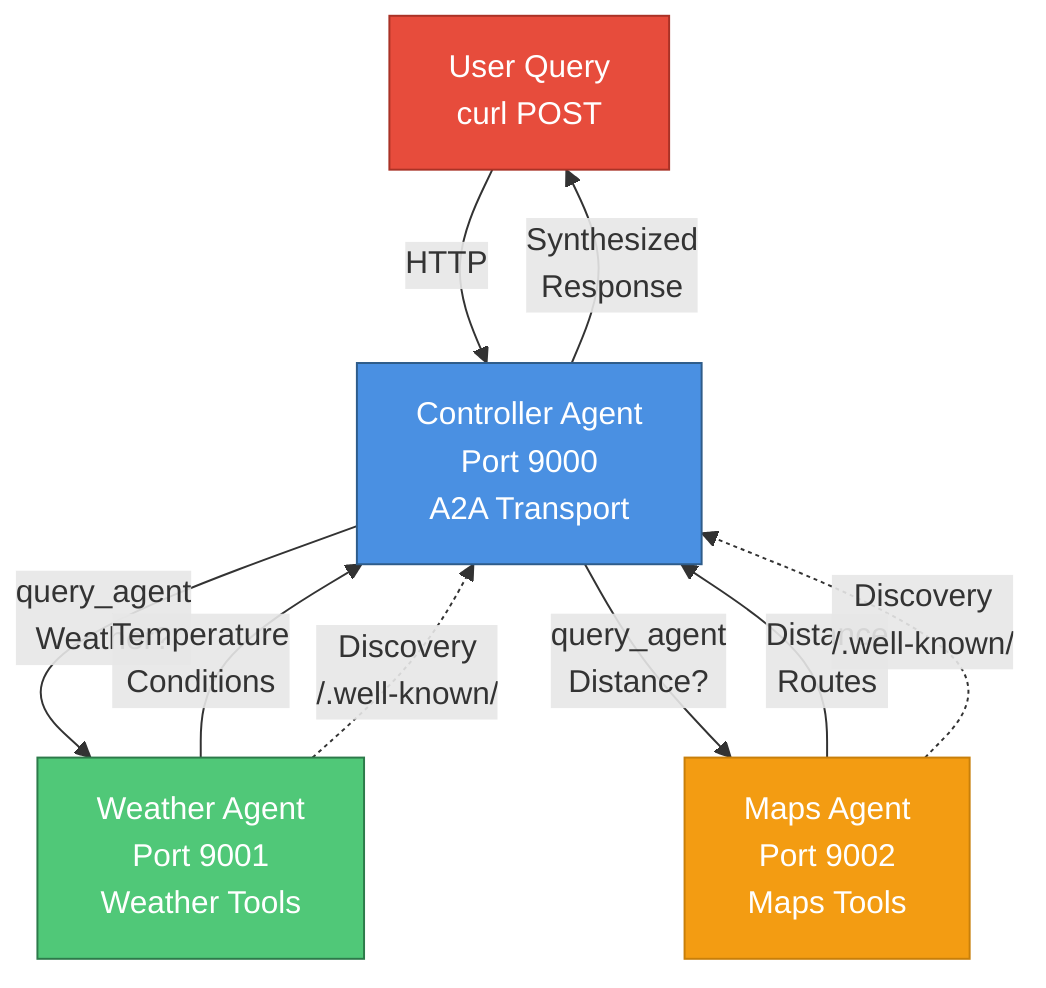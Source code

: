 graph TB
    User[User Query<br/>curl POST] -->|HTTP| Controller[Controller Agent<br/>Port 9000<br/>A2A Transport]

    Controller -->|query_agent<br/>Weather?| Weather[Weather Agent<br/>Port 9001<br/>Weather Tools]
    Controller -->|query_agent<br/>Distance?| Maps[Maps Agent<br/>Port 9002<br/>Maps Tools]

    Weather -->|Temperature<br/>Conditions| Controller
    Maps -->|Distance<br/>Routes| Controller

    Controller -->|Synthesized<br/>Response| User

    Weather -.->|Discovery<br/>/.well-known/| Controller
    Maps -.->|Discovery<br/>/.well-known/| Controller

    style Controller fill:#4a90e2,stroke:#2e5c8a,color:#fff
    style Weather fill:#50c878,stroke:#2d7a4a,color:#fff
    style Maps fill:#f39c12,stroke:#c87f0a,color:#fff
    style User fill:#e74c3c,stroke:#a93226,color:#fff